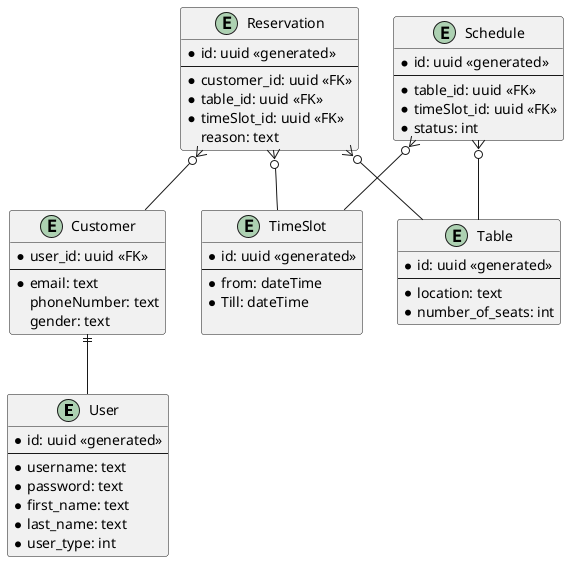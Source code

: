 @startuml
'https://plantuml.com/class-diagram
'
'abstract class AbstractList
'abstract AbstractCollection
'interface List
'interface Collection
'
'List <|-- AbstractList
'Collection <|-- AbstractCollection
'
'Collection <|- List
'AbstractCollection <|- AbstractList
'AbstractList <|-- ArrayList
'
'class ArrayList {
'Object[] elementData
'size()
'}
'
'enum TimeUnit {
'DAYS
'HOURS
'MINUTES
'}
'
entity User{
    * id: uuid <<generated>>
    --
    * username: text
    * password: text
    * first_name: text
    * last_name: text
    * user_type: int
}

entity Customer {
    * user_id: uuid <<FK>>
    --
    * email: text
     phoneNumber: text
     gender: text
}

entity Table {
    * id: uuid <<generated>>
    --
    * location: text
    * number_of_seats: int
}

entity Reservation {
    * id: uuid <<generated>>
    --
    * customer_id: uuid <<FK>>
    * table_id: uuid <<FK>>
    * timeSlot_id: uuid <<FK>>
      reason: text
}

entity TimeSlot {
    * id: uuid <<generated>>
    --
    *from: dateTime
    *Till: dateTime

}

entity Schedule {
    * id: uuid <<generated>>
    --
    * table_id: uuid <<FK>>
    * timeSlot_id: uuid <<FK>>
    * status: int
}

Customer||-- User

Reservation  }o-- Customer
Reservation  }o-- Table
Reservation  }o-- TimeSlot

Schedule  }o--  Table
Schedule  }o-- TimeSlot





@enduml